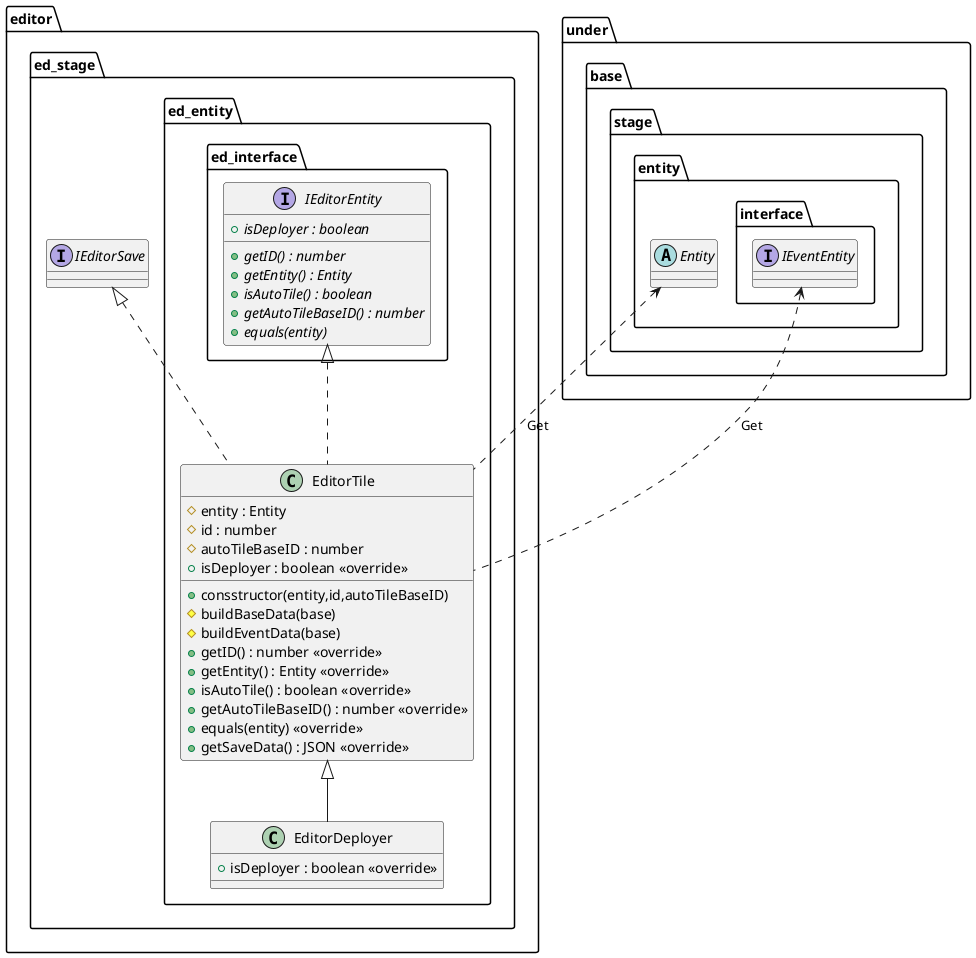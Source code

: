 @startuml EditorElement

package editor {
    package ed_stage {
        package ed_entity {
            class EditorTile {
                +consstructor(entity,id,autoTileBaseID)
                #entity : Entity
                #id : number
                #autoTileBaseID : number
                #buildBaseData(base)
                #buildEventData(base)
                +getID() : number <<override>>
                +getEntity() : Entity <<override>>
                +isAutoTile() : boolean <<override>>
                +getAutoTileBaseID() : number <<override>>
                +equals(entity) <<override>>
                +isDeployer : boolean <<override>>
                +getSaveData() : JSON <<override>>
            }
            class EditorDeployer {
                +isDeployer : boolean <<override>>
            }
            package ed_interface {
                interface IEditorEntity {
                    {abstract} +getID() : number
                    {abstract} +getEntity() : Entity
                    {abstract} +isAutoTile() : boolean
                    {abstract} +getAutoTileBaseID() : number
                    {abstract} +equals(entity)
                    {abstract} +isDeployer : boolean
                }
            }
        }
    }
}

package under {
    package base {
        package stage {
            package entity {
                abstract Entity
                package interface {
                    interface IEventEntity
                }
            }
        }
    }
}

package editor {
    package ed_stage {
        interface IEditorSave
    }
}

Entity <.. EditorTile : Get
IEventEntity <.. EditorTile : Get

IEditorEntity <|.. EditorTile
IEditorSave <|.. EditorTile
EditorTile <|-- EditorDeployer

@enduml
